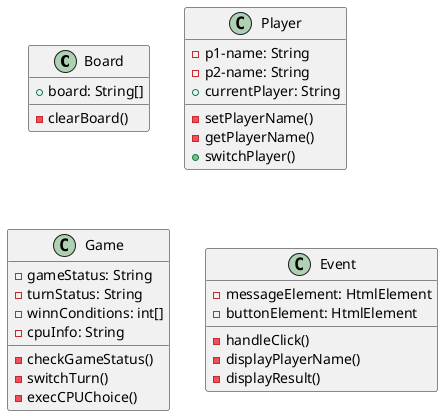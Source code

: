 @startuml tic-tac-toe

class Board {
    + board: String[]

    - clearBoard()
}

class Player {
    - p1-name: String
    - p2-name: String
    + currentPlayer: String

    - setPlayerName()
    - getPlayerName()
    + switchPlayer()
}

class Game {
    - gameStatus: String
    - turnStatus: String
    - winnConditions: int[]
    - cpuInfo: String

    - checkGameStatus()
    - switchTurn()
    - execCPUChoice()
}

class Event {
    - messageElement: HtmlElement
    - buttonElement: HtmlElement

    - handleClick()
    - displayPlayerName()
    - displayResult()
}

@enduml